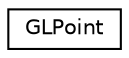 digraph "Graphical Class Hierarchy"
{
 // LATEX_PDF_SIZE
  edge [fontname="Helvetica",fontsize="10",labelfontname="Helvetica",labelfontsize="10"];
  node [fontname="Helvetica",fontsize="10",shape=record];
  rankdir="LR";
  Node0 [label="GLPoint",height=0.2,width=0.4,color="black", fillcolor="white", style="filled",URL="$class_g_l_point.html",tooltip="The GLPoint class A Point containing data for a surface point. This class is used in binary read and ..."];
}

